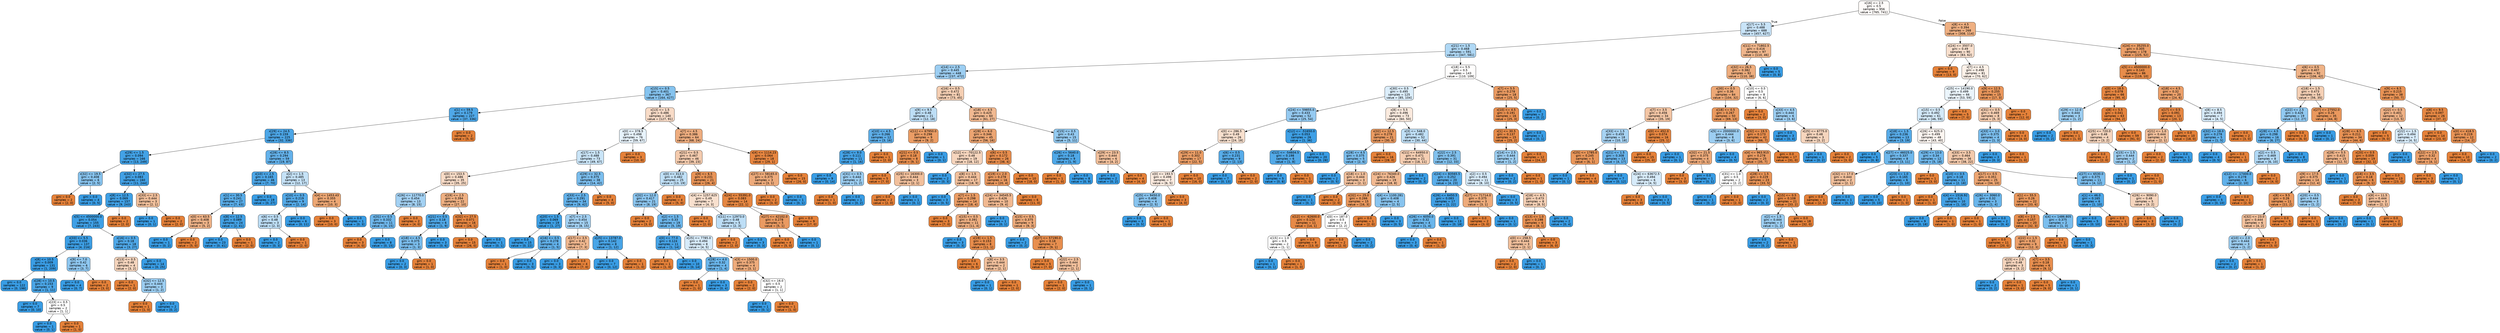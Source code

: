 digraph Tree {
node [shape=box, style="filled, rounded", color="black", fontname="helvetica"] ;
edge [fontname="helvetica"] ;
0 [label="x[16] <= 2.5\ngini = 0.5\nsamples = 956\nvalue = [765, 741]", fillcolor="#fefbf9"] ;
1 [label="x[17] <= 5.5\ngini = 0.488\nsamples = 688\nvalue = [457, 627]", fillcolor="#c9e4f8"] ;
0 -> 1 [labeldistance=2.5, labelangle=45, headlabel="True"] ;
2 [label="x[21] <= 1.5\ngini = 0.468\nsamples = 591\nvalue = [347, 581]", fillcolor="#afd8f5"] ;
1 -> 2 ;
3 [label="x[14] <= 2.5\ngini = 0.445\nsamples = 448\nvalue = [237, 472]", fillcolor="#9ccef2"] ;
2 -> 3 ;
4 [label="x[15] <= 0.5\ngini = 0.401\nsamples = 367\nvalue = [164, 427]", fillcolor="#85c3ef"] ;
3 -> 4 ;
5 [label="x[1] <= 59.5\ngini = 0.179\nsamples = 227\nvalue = [37, 336]", fillcolor="#4fa8e8"] ;
4 -> 5 ;
6 [label="x[29] <= 24.5\ngini = 0.159\nsamples = 225\nvalue = [32, 336]", fillcolor="#4ca6e7"] ;
5 -> 6 ;
7 [label="x[29] <= 1.5\ngini = 0.094\nsamples = 166\nvalue = [13, 249]", fillcolor="#43a2e6"] ;
6 -> 7 ;
8 [label="x[32] <= 19.5\ngini = 0.408\nsamples = 6\nvalue = [2, 5]", fillcolor="#88c4ef"] ;
7 -> 8 ;
9 [label="gini = 0.0\nsamples = 2\nvalue = [2, 0]", fillcolor="#e58139"] ;
8 -> 9 ;
10 [label="gini = 0.0\nsamples = 4\nvalue = [0, 5]", fillcolor="#399de5"] ;
8 -> 10 ;
11 [label="x[32] <= 27.5\ngini = 0.083\nsamples = 160\nvalue = [11, 244]", fillcolor="#42a1e6"] ;
7 -> 11 ;
12 [label="x[8] <= 12.5\ngini = 0.069\nsamples = 157\nvalue = [9, 243]", fillcolor="#40a1e6"] ;
11 -> 12 ;
13 [label="x[5] <= 4500000.0\ngini = 0.054\nsamples = 155\nvalue = [7, 243]", fillcolor="#3fa0e6"] ;
12 -> 13 ;
14 [label="x[33] <= 5.5\ngini = 0.036\nsamples = 137\nvalue = [4, 216]", fillcolor="#3d9fe5"] ;
13 -> 14 ;
15 [label="x[8] <= 10.5\ngini = 0.009\nsamples = 131\nvalue = [1, 209]", fillcolor="#3a9de5"] ;
14 -> 15 ;
16 [label="gini = 0.0\nsamples = 122\nvalue = [0, 198]", fillcolor="#399de5"] ;
15 -> 16 ;
17 [label="x[28] <= 10.5\ngini = 0.153\nsamples = 9\nvalue = [1, 11]", fillcolor="#4ba6e7"] ;
15 -> 17 ;
18 [label="gini = 0.0\nsamples = 7\nvalue = [0, 10]", fillcolor="#399de5"] ;
17 -> 18 ;
19 [label="x[23] <= 0.5\ngini = 0.5\nsamples = 2\nvalue = [1, 1]", fillcolor="#ffffff"] ;
17 -> 19 ;
20 [label="gini = 0.0\nsamples = 1\nvalue = [0, 1]", fillcolor="#399de5"] ;
19 -> 20 ;
21 [label="gini = 0.0\nsamples = 1\nvalue = [1, 0]", fillcolor="#e58139"] ;
19 -> 21 ;
22 [label="x[9] <= 7.0\ngini = 0.42\nsamples = 6\nvalue = [3, 7]", fillcolor="#8ec7f0"] ;
14 -> 22 ;
23 [label="gini = 0.0\nsamples = 4\nvalue = [0, 7]", fillcolor="#399de5"] ;
22 -> 23 ;
24 [label="gini = 0.0\nsamples = 2\nvalue = [3, 0]", fillcolor="#e58139"] ;
22 -> 24 ;
25 [label="x[16] <= 0.5\ngini = 0.18\nsamples = 18\nvalue = [3, 27]", fillcolor="#4fa8e8"] ;
13 -> 25 ;
26 [label="x[13] <= 0.5\ngini = 0.48\nsamples = 4\nvalue = [3, 2]", fillcolor="#f6d5bd"] ;
25 -> 26 ;
27 [label="gini = 0.0\nsamples = 1\nvalue = [2, 0]", fillcolor="#e58139"] ;
26 -> 27 ;
28 [label="x[32] <= 12.5\ngini = 0.444\nsamples = 3\nvalue = [1, 2]", fillcolor="#9ccef2"] ;
26 -> 28 ;
29 [label="gini = 0.0\nsamples = 1\nvalue = [1, 0]", fillcolor="#e58139"] ;
28 -> 29 ;
30 [label="gini = 0.0\nsamples = 2\nvalue = [0, 2]", fillcolor="#399de5"] ;
28 -> 30 ;
31 [label="gini = 0.0\nsamples = 14\nvalue = [0, 25]", fillcolor="#399de5"] ;
25 -> 31 ;
32 [label="gini = 0.0\nsamples = 2\nvalue = [2, 0]", fillcolor="#e58139"] ;
12 -> 32 ;
33 [label="x[33] <= 2.5\ngini = 0.444\nsamples = 3\nvalue = [2, 1]", fillcolor="#f2c09c"] ;
11 -> 33 ;
34 [label="gini = 0.0\nsamples = 1\nvalue = [0, 1]", fillcolor="#399de5"] ;
33 -> 34 ;
35 [label="gini = 0.0\nsamples = 2\nvalue = [2, 0]", fillcolor="#e58139"] ;
33 -> 35 ;
36 [label="x[28] <= 8.5\ngini = 0.294\nsamples = 59\nvalue = [19, 87]", fillcolor="#64b2eb"] ;
6 -> 36 ;
37 [label="x[10] <= 2.5\ngini = 0.165\nsamples = 46\nvalue = [7, 70]", fillcolor="#4da7e8"] ;
36 -> 37 ;
38 [label="x[1] <= 30.5\ngini = 0.241\nsamples = 27\nvalue = [7, 43]", fillcolor="#59ade9"] ;
37 -> 38 ;
39 [label="x[0] <= 63.5\ngini = 0.408\nsamples = 3\nvalue = [5, 2]", fillcolor="#efb388"] ;
38 -> 39 ;
40 [label="gini = 0.0\nsamples = 1\nvalue = [0, 2]", fillcolor="#399de5"] ;
39 -> 40 ;
41 [label="gini = 0.0\nsamples = 2\nvalue = [5, 0]", fillcolor="#e58139"] ;
39 -> 41 ;
42 [label="x[8] <= 12.5\ngini = 0.089\nsamples = 24\nvalue = [2, 41]", fillcolor="#43a2e6"] ;
38 -> 42 ;
43 [label="gini = 0.0\nsamples = 23\nvalue = [0, 41]", fillcolor="#399de5"] ;
42 -> 43 ;
44 [label="gini = 0.0\nsamples = 1\nvalue = [2, 0]", fillcolor="#e58139"] ;
42 -> 44 ;
45 [label="gini = 0.0\nsamples = 19\nvalue = [0, 27]", fillcolor="#399de5"] ;
37 -> 45 ;
46 [label="x[2] <= 1.5\ngini = 0.485\nsamples = 13\nvalue = [12, 17]", fillcolor="#c5e2f7"] ;
36 -> 46 ;
47 [label="x[10] <= 0.5\ngini = 0.219\nsamples = 9\nvalue = [2, 14]", fillcolor="#55abe9"] ;
46 -> 47 ;
48 [label="x[6] <= 0.5\ngini = 0.48\nsamples = 3\nvalue = [2, 3]", fillcolor="#bddef6"] ;
47 -> 48 ;
49 [label="gini = 0.0\nsamples = 2\nvalue = [0, 3]", fillcolor="#399de5"] ;
48 -> 49 ;
50 [label="gini = 0.0\nsamples = 1\nvalue = [2, 0]", fillcolor="#e58139"] ;
48 -> 50 ;
51 [label="gini = 0.0\nsamples = 6\nvalue = [0, 11]", fillcolor="#399de5"] ;
47 -> 51 ;
52 [label="x[4] <= 1453.43\ngini = 0.355\nsamples = 4\nvalue = [10, 3]", fillcolor="#eda774"] ;
46 -> 52 ;
53 [label="gini = 0.0\nsamples = 3\nvalue = [10, 0]", fillcolor="#e58139"] ;
52 -> 53 ;
54 [label="gini = 0.0\nsamples = 1\nvalue = [0, 3]", fillcolor="#399de5"] ;
52 -> 54 ;
55 [label="gini = 0.0\nsamples = 2\nvalue = [5, 0]", fillcolor="#e58139"] ;
5 -> 55 ;
56 [label="x[13] <= 1.5\ngini = 0.486\nsamples = 140\nvalue = [127, 91]", fillcolor="#f8dbc7"] ;
4 -> 56 ;
57 [label="x[0] <= 378.5\ngini = 0.498\nsamples = 76\nvalue = [59, 67]", fillcolor="#e7f3fc"] ;
56 -> 57 ;
58 [label="x[17] <= 1.5\ngini = 0.488\nsamples = 73\nvalue = [49, 67]", fillcolor="#cae5f8"] ;
57 -> 58 ;
59 [label="x[0] <= 153.5\ngini = 0.486\nsamples = 35\nvalue = [35, 25]", fillcolor="#f8dbc6"] ;
58 -> 59 ;
60 [label="x[26] <= 11770.0\ngini = 0.454\nsamples = 13\nvalue = [8, 15]", fillcolor="#a3d1f3"] ;
59 -> 60 ;
61 [label="x[31] <= 0.5\ngini = 0.332\nsamples = 11\nvalue = [4, 15]", fillcolor="#6eb7ec"] ;
60 -> 61 ;
62 [label="gini = 0.0\nsamples = 3\nvalue = [4, 0]", fillcolor="#e58139"] ;
61 -> 62 ;
63 [label="gini = 0.0\nsamples = 8\nvalue = [0, 15]", fillcolor="#399de5"] ;
61 -> 63 ;
64 [label="gini = 0.0\nsamples = 2\nvalue = [4, 0]", fillcolor="#e58139"] ;
60 -> 64 ;
65 [label="x[19] <= 2.5\ngini = 0.394\nsamples = 22\nvalue = [27, 10]", fillcolor="#efb082"] ;
59 -> 65 ;
66 [label="x[21] <= 0.5\ngini = 0.18\nsamples = 6\nvalue = [1, 9]", fillcolor="#4fa8e8"] ;
65 -> 66 ;
67 [label="x[18] <= 4.5\ngini = 0.375\nsamples = 3\nvalue = [1, 3]", fillcolor="#7bbeee"] ;
66 -> 67 ;
68 [label="gini = 0.0\nsamples = 2\nvalue = [0, 3]", fillcolor="#399de5"] ;
67 -> 68 ;
69 [label="gini = 0.0\nsamples = 1\nvalue = [1, 0]", fillcolor="#e58139"] ;
67 -> 69 ;
70 [label="gini = 0.0\nsamples = 3\nvalue = [0, 6]", fillcolor="#399de5"] ;
66 -> 70 ;
71 [label="x[32] <= 27.5\ngini = 0.071\nsamples = 16\nvalue = [26, 1]", fillcolor="#e68641"] ;
65 -> 71 ;
72 [label="gini = 0.0\nsamples = 15\nvalue = [26, 0]", fillcolor="#e58139"] ;
71 -> 72 ;
73 [label="gini = 0.0\nsamples = 1\nvalue = [0, 1]", fillcolor="#399de5"] ;
71 -> 73 ;
74 [label="x[29] <= 32.5\ngini = 0.375\nsamples = 38\nvalue = [14, 42]", fillcolor="#7bbeee"] ;
58 -> 74 ;
75 [label="x[33] <= 2.5\ngini = 0.291\nsamples = 34\nvalue = [9, 42]", fillcolor="#63b2eb"] ;
74 -> 75 ;
76 [label="x[20] <= 1.5\ngini = 0.069\nsamples = 19\nvalue = [1, 27]", fillcolor="#40a1e6"] ;
75 -> 76 ;
77 [label="gini = 0.0\nsamples = 15\nvalue = [0, 22]", fillcolor="#399de5"] ;
76 -> 77 ;
78 [label="x[16] <= 0.5\ngini = 0.278\nsamples = 4\nvalue = [1, 5]", fillcolor="#61b1ea"] ;
76 -> 78 ;
79 [label="gini = 0.0\nsamples = 1\nvalue = [1, 0]", fillcolor="#e58139"] ;
78 -> 79 ;
80 [label="gini = 0.0\nsamples = 3\nvalue = [0, 5]", fillcolor="#399de5"] ;
78 -> 80 ;
81 [label="x[7] <= 2.5\ngini = 0.454\nsamples = 15\nvalue = [8, 15]", fillcolor="#a3d1f3"] ;
75 -> 81 ;
82 [label="x[17] <= 3.5\ngini = 0.42\nsamples = 7\nvalue = [7, 3]", fillcolor="#f0b78e"] ;
81 -> 82 ;
83 [label="gini = 0.0\nsamples = 3\nvalue = [0, 3]", fillcolor="#399de5"] ;
82 -> 83 ;
84 [label="gini = 0.0\nsamples = 4\nvalue = [7, 0]", fillcolor="#e58139"] ;
82 -> 84 ;
85 [label="x[25] <= 13787.0\ngini = 0.142\nsamples = 8\nvalue = [1, 12]", fillcolor="#49a5e7"] ;
81 -> 85 ;
86 [label="gini = 0.0\nsamples = 7\nvalue = [0, 12]", fillcolor="#399de5"] ;
85 -> 86 ;
87 [label="gini = 0.0\nsamples = 1\nvalue = [1, 0]", fillcolor="#e58139"] ;
85 -> 87 ;
88 [label="gini = 0.0\nsamples = 4\nvalue = [5, 0]", fillcolor="#e58139"] ;
74 -> 88 ;
89 [label="gini = 0.0\nsamples = 3\nvalue = [10, 0]", fillcolor="#e58139"] ;
57 -> 89 ;
90 [label="x[7] <= 4.5\ngini = 0.386\nsamples = 64\nvalue = [68, 24]", fillcolor="#eead7f"] ;
56 -> 90 ;
91 [label="x[21] <= 0.5\ngini = 0.467\nsamples = 46\nvalue = [39, 23]", fillcolor="#f4cbae"] ;
90 -> 91 ;
92 [label="x[0] <= 313.0\ngini = 0.482\nsamples = 25\nvalue = [13, 19]", fillcolor="#c0e0f7"] ;
91 -> 92 ;
93 [label="x[32] <= 12.0\ngini = 0.417\nsamples = 21\nvalue = [8, 19]", fillcolor="#8cc6f0"] ;
92 -> 93 ;
94 [label="gini = 0.0\nsamples = 2\nvalue = [3, 0]", fillcolor="#e58139"] ;
93 -> 94 ;
95 [label="x[2] <= 1.5\ngini = 0.33\nsamples = 19\nvalue = [5, 19]", fillcolor="#6db7ec"] ;
93 -> 95 ;
96 [label="x[0] <= 77.0\ngini = 0.124\nsamples = 11\nvalue = [1, 14]", fillcolor="#47a4e7"] ;
95 -> 96 ;
97 [label="gini = 0.0\nsamples = 1\nvalue = [1, 0]", fillcolor="#e58139"] ;
96 -> 97 ;
98 [label="gini = 0.0\nsamples = 10\nvalue = [0, 14]", fillcolor="#399de5"] ;
96 -> 98 ;
99 [label="x[25] <= 7785.0\ngini = 0.494\nsamples = 8\nvalue = [4, 5]", fillcolor="#d7ebfa"] ;
95 -> 99 ;
100 [label="x[28] <= 4.0\ngini = 0.32\nsamples = 4\nvalue = [1, 4]", fillcolor="#6ab6ec"] ;
99 -> 100 ;
101 [label="gini = 0.0\nsamples = 1\nvalue = [1, 0]", fillcolor="#e58139"] ;
100 -> 101 ;
102 [label="gini = 0.0\nsamples = 3\nvalue = [0, 4]", fillcolor="#399de5"] ;
100 -> 102 ;
103 [label="x[3] <= 1500.0\ngini = 0.375\nsamples = 4\nvalue = [3, 1]", fillcolor="#eeab7b"] ;
99 -> 103 ;
104 [label="gini = 0.0\nsamples = 2\nvalue = [2, 0]", fillcolor="#e58139"] ;
103 -> 104 ;
105 [label="x[32] <= 16.0\ngini = 0.5\nsamples = 2\nvalue = [1, 1]", fillcolor="#ffffff"] ;
103 -> 105 ;
106 [label="gini = 0.0\nsamples = 1\nvalue = [0, 1]", fillcolor="#399de5"] ;
105 -> 106 ;
107 [label="gini = 0.0\nsamples = 1\nvalue = [1, 0]", fillcolor="#e58139"] ;
105 -> 107 ;
108 [label="gini = 0.0\nsamples = 4\nvalue = [5, 0]", fillcolor="#e58139"] ;
92 -> 108 ;
109 [label="x[9] <= 6.5\ngini = 0.231\nsamples = 21\nvalue = [26, 4]", fillcolor="#e99457"] ;
91 -> 109 ;
110 [label="x[4] <= 1257.625\ngini = 0.49\nsamples = 7\nvalue = [4, 3]", fillcolor="#f8e0ce"] ;
109 -> 110 ;
111 [label="gini = 0.0\nsamples = 2\nvalue = [2, 0]", fillcolor="#e58139"] ;
110 -> 111 ;
112 [label="x[11] <= 12973.0\ngini = 0.48\nsamples = 5\nvalue = [2, 3]", fillcolor="#bddef6"] ;
110 -> 112 ;
113 [label="gini = 0.0\nsamples = 2\nvalue = [2, 0]", fillcolor="#e58139"] ;
112 -> 113 ;
114 [label="gini = 0.0\nsamples = 3\nvalue = [0, 3]", fillcolor="#399de5"] ;
112 -> 114 ;
115 [label="x[24] <= 55391.0\ngini = 0.083\nsamples = 14\nvalue = [22, 1]", fillcolor="#e68742"] ;
109 -> 115 ;
116 [label="x[27] <= 42102.0\ngini = 0.278\nsamples = 5\nvalue = [5, 1]", fillcolor="#ea9a61"] ;
115 -> 116 ;
117 [label="gini = 0.0\nsamples = 4\nvalue = [5, 0]", fillcolor="#e58139"] ;
116 -> 117 ;
118 [label="gini = 0.0\nsamples = 1\nvalue = [0, 1]", fillcolor="#399de5"] ;
116 -> 118 ;
119 [label="gini = 0.0\nsamples = 9\nvalue = [17, 0]", fillcolor="#e58139"] ;
115 -> 119 ;
120 [label="x[4] <= 1114.23\ngini = 0.064\nsamples = 18\nvalue = [29, 1]", fillcolor="#e68540"] ;
90 -> 120 ;
121 [label="x[27] <= 58165.0\ngini = 0.375\nsamples = 3\nvalue = [3, 1]", fillcolor="#eeab7b"] ;
120 -> 121 ;
122 [label="gini = 0.0\nsamples = 2\nvalue = [3, 0]", fillcolor="#e58139"] ;
121 -> 122 ;
123 [label="gini = 0.0\nsamples = 1\nvalue = [0, 1]", fillcolor="#399de5"] ;
121 -> 123 ;
124 [label="gini = 0.0\nsamples = 15\nvalue = [26, 0]", fillcolor="#e58139"] ;
120 -> 124 ;
125 [label="x[16] <= 0.5\ngini = 0.472\nsamples = 81\nvalue = [73, 45]", fillcolor="#f5cfb3"] ;
3 -> 125 ;
126 [label="x[9] <= 9.5\ngini = 0.48\nsamples = 21\nvalue = [12, 18]", fillcolor="#bddef6"] ;
125 -> 126 ;
127 [label="x[10] <= 4.5\ngini = 0.266\nsamples = 12\nvalue = [3, 16]", fillcolor="#5eafea"] ;
126 -> 127 ;
128 [label="x[28] <= 9.0\ngini = 0.111\nsamples = 11\nvalue = [1, 16]", fillcolor="#45a3e7"] ;
127 -> 128 ;
129 [label="gini = 0.0\nsamples = 9\nvalue = [0, 14]", fillcolor="#399de5"] ;
128 -> 129 ;
130 [label="x[31] <= 0.5\ngini = 0.444\nsamples = 2\nvalue = [1, 2]", fillcolor="#9ccef2"] ;
128 -> 130 ;
131 [label="gini = 0.0\nsamples = 1\nvalue = [1, 0]", fillcolor="#e58139"] ;
130 -> 131 ;
132 [label="gini = 0.0\nsamples = 1\nvalue = [0, 2]", fillcolor="#399de5"] ;
130 -> 132 ;
133 [label="gini = 0.0\nsamples = 1\nvalue = [2, 0]", fillcolor="#e58139"] ;
127 -> 133 ;
134 [label="x[11] <= 67950.0\ngini = 0.298\nsamples = 9\nvalue = [9, 2]", fillcolor="#eb9d65"] ;
126 -> 134 ;
135 [label="x[21] <= 0.5\ngini = 0.18\nsamples = 8\nvalue = [9, 1]", fillcolor="#e88f4f"] ;
134 -> 135 ;
136 [label="gini = 0.0\nsamples = 5\nvalue = [7, 0]", fillcolor="#e58139"] ;
135 -> 136 ;
137 [label="x[25] <= 16300.0\ngini = 0.444\nsamples = 3\nvalue = [2, 1]", fillcolor="#f2c09c"] ;
135 -> 137 ;
138 [label="gini = 0.0\nsamples = 2\nvalue = [2, 0]", fillcolor="#e58139"] ;
137 -> 138 ;
139 [label="gini = 0.0\nsamples = 1\nvalue = [0, 1]", fillcolor="#399de5"] ;
137 -> 139 ;
140 [label="gini = 0.0\nsamples = 1\nvalue = [0, 1]", fillcolor="#399de5"] ;
134 -> 140 ;
141 [label="x[18] <= 4.5\ngini = 0.425\nsamples = 60\nvalue = [61, 27]", fillcolor="#f1b991"] ;
125 -> 141 ;
142 [label="x[28] <= 6.0\ngini = 0.346\nsamples = 45\nvalue = [56, 16]", fillcolor="#eca572"] ;
141 -> 142 ;
143 [label="x[12] <= -70122.5\ngini = 0.48\nsamples = 19\nvalue = [18, 12]", fillcolor="#f6d5bd"] ;
142 -> 143 ;
144 [label="gini = 0.0\nsamples = 2\nvalue = [0, 3]", fillcolor="#399de5"] ;
143 -> 144 ;
145 [label="x[8] <= 1.5\ngini = 0.444\nsamples = 17\nvalue = [18, 9]", fillcolor="#f2c09c"] ;
143 -> 145 ;
146 [label="gini = 0.0\nsamples = 3\nvalue = [0, 5]", fillcolor="#399de5"] ;
145 -> 146 ;
147 [label="x[7] <= 1.5\ngini = 0.298\nsamples = 14\nvalue = [18, 4]", fillcolor="#eb9d65"] ;
145 -> 147 ;
148 [label="gini = 0.0\nsamples = 3\nvalue = [7, 0]", fillcolor="#e58139"] ;
147 -> 148 ;
149 [label="x[15] <= 0.5\ngini = 0.391\nsamples = 11\nvalue = [11, 4]", fillcolor="#eeaf81"] ;
147 -> 149 ;
150 [label="gini = 0.0\nsamples = 3\nvalue = [0, 3]", fillcolor="#399de5"] ;
149 -> 150 ;
151 [label="x[19] <= 1.5\ngini = 0.153\nsamples = 8\nvalue = [11, 1]", fillcolor="#e78c4b"] ;
149 -> 151 ;
152 [label="gini = 0.0\nsamples = 6\nvalue = [9, 0]", fillcolor="#e58139"] ;
151 -> 152 ;
153 [label="x[8] <= 3.5\ngini = 0.444\nsamples = 2\nvalue = [2, 1]", fillcolor="#f2c09c"] ;
151 -> 153 ;
154 [label="gini = 0.0\nsamples = 1\nvalue = [0, 1]", fillcolor="#399de5"] ;
153 -> 154 ;
155 [label="gini = 0.0\nsamples = 1\nvalue = [2, 0]", fillcolor="#e58139"] ;
153 -> 155 ;
156 [label="x[6] <= 0.5\ngini = 0.172\nsamples = 26\nvalue = [38, 4]", fillcolor="#e88e4e"] ;
142 -> 156 ;
157 [label="x[19] <= 2.0\ngini = 0.278\nsamples = 16\nvalue = [20, 4]", fillcolor="#ea9a61"] ;
156 -> 157 ;
158 [label="x[24] <= 34545.5\ngini = 0.426\nsamples = 10\nvalue = [9, 4]", fillcolor="#f1b991"] ;
157 -> 158 ;
159 [label="gini = 0.0\nsamples = 1\nvalue = [0, 1]", fillcolor="#399de5"] ;
158 -> 159 ;
160 [label="x[15] <= 0.5\ngini = 0.375\nsamples = 9\nvalue = [9, 3]", fillcolor="#eeab7b"] ;
158 -> 160 ;
161 [label="gini = 0.0\nsamples = 2\nvalue = [0, 2]", fillcolor="#399de5"] ;
160 -> 161 ;
162 [label="x[27] <= 57190.0\ngini = 0.18\nsamples = 7\nvalue = [9, 1]", fillcolor="#e88f4f"] ;
160 -> 162 ;
163 [label="gini = 0.0\nsamples = 5\nvalue = [7, 0]", fillcolor="#e58139"] ;
162 -> 163 ;
164 [label="x[22] <= 2.5\ngini = 0.444\nsamples = 2\nvalue = [2, 1]", fillcolor="#f2c09c"] ;
162 -> 164 ;
165 [label="gini = 0.0\nsamples = 1\nvalue = [2, 0]", fillcolor="#e58139"] ;
164 -> 165 ;
166 [label="gini = 0.0\nsamples = 1\nvalue = [0, 1]", fillcolor="#399de5"] ;
164 -> 166 ;
167 [label="gini = 0.0\nsamples = 6\nvalue = [11, 0]", fillcolor="#e58139"] ;
157 -> 167 ;
168 [label="gini = 0.0\nsamples = 10\nvalue = [18, 0]", fillcolor="#e58139"] ;
156 -> 168 ;
169 [label="x[15] <= 0.5\ngini = 0.43\nsamples = 15\nvalue = [5, 11]", fillcolor="#93caf1"] ;
141 -> 169 ;
170 [label="x[26] <= 5640.0\ngini = 0.18\nsamples = 9\nvalue = [1, 9]", fillcolor="#4fa8e8"] ;
169 -> 170 ;
171 [label="gini = 0.0\nsamples = 1\nvalue = [1, 0]", fillcolor="#e58139"] ;
170 -> 171 ;
172 [label="gini = 0.0\nsamples = 8\nvalue = [0, 9]", fillcolor="#399de5"] ;
170 -> 172 ;
173 [label="x[29] <= 23.5\ngini = 0.444\nsamples = 6\nvalue = [4, 2]", fillcolor="#f2c09c"] ;
169 -> 173 ;
174 [label="gini = 0.0\nsamples = 2\nvalue = [0, 2]", fillcolor="#399de5"] ;
173 -> 174 ;
175 [label="gini = 0.0\nsamples = 4\nvalue = [4, 0]", fillcolor="#e58139"] ;
173 -> 175 ;
176 [label="x[18] <= 5.5\ngini = 0.5\nsamples = 143\nvalue = [110, 109]", fillcolor="#fffefd"] ;
2 -> 176 ;
177 [label="x[30] <= 0.5\ngini = 0.495\nsamples = 125\nvalue = [85, 104]", fillcolor="#dbedfa"] ;
176 -> 177 ;
178 [label="x[24] <= 59855.0\ngini = 0.433\nsamples = 52\nvalue = [25, 54]", fillcolor="#95caf1"] ;
177 -> 178 ;
179 [label="x[0] <= 286.5\ngini = 0.49\nsamples = 26\nvalue = [24, 18]", fillcolor="#f8e0ce"] ;
178 -> 179 ;
180 [label="x[29] <= 11.0\ngini = 0.302\nsamples = 17\nvalue = [22, 5]", fillcolor="#eb9e66"] ;
179 -> 180 ;
181 [label="x[0] <= 193.5\ngini = 0.496\nsamples = 7\nvalue = [6, 5]", fillcolor="#fbeade"] ;
180 -> 181 ;
182 [label="x[25] <= 9450.0\ngini = 0.408\nsamples = 4\nvalue = [2, 5]", fillcolor="#88c4ef"] ;
181 -> 182 ;
183 [label="gini = 0.0\nsamples = 3\nvalue = [0, 5]", fillcolor="#399de5"] ;
182 -> 183 ;
184 [label="gini = 0.0\nsamples = 1\nvalue = [2, 0]", fillcolor="#e58139"] ;
182 -> 184 ;
185 [label="gini = 0.0\nsamples = 3\nvalue = [4, 0]", fillcolor="#e58139"] ;
181 -> 185 ;
186 [label="gini = 0.0\nsamples = 10\nvalue = [16, 0]", fillcolor="#e58139"] ;
180 -> 186 ;
187 [label="x[6] <= 0.5\ngini = 0.231\nsamples = 9\nvalue = [2, 13]", fillcolor="#57ace9"] ;
179 -> 187 ;
188 [label="gini = 0.0\nsamples = 7\nvalue = [0, 13]", fillcolor="#399de5"] ;
187 -> 188 ;
189 [label="gini = 0.0\nsamples = 2\nvalue = [2, 0]", fillcolor="#e58139"] ;
187 -> 189 ;
190 [label="x[12] <= -51650.0\ngini = 0.053\nsamples = 26\nvalue = [1, 36]", fillcolor="#3ea0e6"] ;
178 -> 190 ;
191 [label="x[12] <= -54604.5\ngini = 0.198\nsamples = 6\nvalue = [1, 8]", fillcolor="#52a9e8"] ;
190 -> 191 ;
192 [label="gini = 0.0\nsamples = 5\nvalue = [0, 8]", fillcolor="#399de5"] ;
191 -> 192 ;
193 [label="gini = 0.0\nsamples = 1\nvalue = [1, 0]", fillcolor="#e58139"] ;
191 -> 193 ;
194 [label="gini = 0.0\nsamples = 20\nvalue = [0, 28]", fillcolor="#399de5"] ;
190 -> 194 ;
195 [label="x[8] <= 5.5\ngini = 0.496\nsamples = 73\nvalue = [60, 50]", fillcolor="#fbeade"] ;
177 -> 195 ;
196 [label="x[32] <= 12.5\ngini = 0.278\nsamples = 21\nvalue = [30, 6]", fillcolor="#ea9a61"] ;
195 -> 196 ;
197 [label="x[28] <= 4.5\ngini = 0.375\nsamples = 5\nvalue = [2, 6]", fillcolor="#7bbeee"] ;
196 -> 197 ;
198 [label="gini = 0.0\nsamples = 2\nvalue = [0, 5]", fillcolor="#399de5"] ;
197 -> 198 ;
199 [label="x[18] <= 1.0\ngini = 0.444\nsamples = 3\nvalue = [2, 1]", fillcolor="#f2c09c"] ;
197 -> 199 ;
200 [label="gini = 0.0\nsamples = 1\nvalue = [0, 1]", fillcolor="#399de5"] ;
199 -> 200 ;
201 [label="gini = 0.0\nsamples = 2\nvalue = [2, 0]", fillcolor="#e58139"] ;
199 -> 201 ;
202 [label="gini = 0.0\nsamples = 16\nvalue = [28, 0]", fillcolor="#e58139"] ;
196 -> 202 ;
203 [label="x[3] <= 548.0\ngini = 0.482\nsamples = 52\nvalue = [30, 44]", fillcolor="#c0e0f7"] ;
195 -> 203 ;
204 [label="x[11] <= 64950.0\ngini = 0.471\nsamples = 21\nvalue = [18, 11]", fillcolor="#f5ceb2"] ;
203 -> 204 ;
205 [label="x[24] <= 76340.0\ngini = 0.426\nsamples = 19\nvalue = [18, 8]", fillcolor="#f1b991"] ;
204 -> 205 ;
206 [label="x[32] <= 25.0\ngini = 0.266\nsamples = 15\nvalue = [16, 3]", fillcolor="#ea995e"] ;
205 -> 206 ;
207 [label="x[12] <= -62600.0\ngini = 0.124\nsamples = 11\nvalue = [14, 1]", fillcolor="#e78a47"] ;
206 -> 207 ;
208 [label="x[15] <= 1.0\ngini = 0.5\nsamples = 2\nvalue = [1, 1]", fillcolor="#ffffff"] ;
207 -> 208 ;
209 [label="gini = 0.0\nsamples = 1\nvalue = [0, 1]", fillcolor="#399de5"] ;
208 -> 209 ;
210 [label="gini = 0.0\nsamples = 1\nvalue = [1, 0]", fillcolor="#e58139"] ;
208 -> 210 ;
211 [label="gini = 0.0\nsamples = 9\nvalue = [13, 0]", fillcolor="#e58139"] ;
207 -> 211 ;
212 [label="x[0] <= 187.0\ngini = 0.5\nsamples = 4\nvalue = [2, 2]", fillcolor="#ffffff"] ;
206 -> 212 ;
213 [label="gini = 0.0\nsamples = 2\nvalue = [2, 0]", fillcolor="#e58139"] ;
212 -> 213 ;
214 [label="gini = 0.0\nsamples = 2\nvalue = [0, 2]", fillcolor="#399de5"] ;
212 -> 214 ;
215 [label="x[4] <= 1100.281\ngini = 0.408\nsamples = 4\nvalue = [2, 5]", fillcolor="#88c4ef"] ;
205 -> 215 ;
216 [label="gini = 0.0\nsamples = 1\nvalue = [2, 0]", fillcolor="#e58139"] ;
215 -> 216 ;
217 [label="gini = 0.0\nsamples = 3\nvalue = [0, 5]", fillcolor="#399de5"] ;
215 -> 217 ;
218 [label="gini = 0.0\nsamples = 2\nvalue = [0, 3]", fillcolor="#399de5"] ;
204 -> 218 ;
219 [label="x[22] <= 2.5\ngini = 0.391\nsamples = 31\nvalue = [12, 33]", fillcolor="#81c1ee"] ;
203 -> 219 ;
220 [label="x[24] <= 83565.5\ngini = 0.252\nsamples = 20\nvalue = [4, 23]", fillcolor="#5baeea"] ;
219 -> 220 ;
221 [label="x[26] <= 6450.5\ngini = 0.083\nsamples = 17\nvalue = [1, 22]", fillcolor="#42a1e6"] ;
220 -> 221 ;
222 [label="x[26] <= 6050.0\ngini = 0.32\nsamples = 4\nvalue = [1, 4]", fillcolor="#6ab6ec"] ;
221 -> 222 ;
223 [label="gini = 0.0\nsamples = 3\nvalue = [0, 4]", fillcolor="#399de5"] ;
222 -> 223 ;
224 [label="gini = 0.0\nsamples = 1\nvalue = [1, 0]", fillcolor="#e58139"] ;
222 -> 224 ;
225 [label="gini = 0.0\nsamples = 13\nvalue = [0, 18]", fillcolor="#399de5"] ;
221 -> 225 ;
226 [label="x[27] <= 71714.0\ngini = 0.375\nsamples = 3\nvalue = [3, 1]", fillcolor="#eeab7b"] ;
220 -> 226 ;
227 [label="gini = 0.0\nsamples = 2\nvalue = [3, 0]", fillcolor="#e58139"] ;
226 -> 227 ;
228 [label="gini = 0.0\nsamples = 1\nvalue = [0, 1]", fillcolor="#399de5"] ;
226 -> 228 ;
229 [label="x[2] <= 0.5\ngini = 0.494\nsamples = 11\nvalue = [8, 10]", fillcolor="#d7ebfa"] ;
219 -> 229 ;
230 [label="gini = 0.0\nsamples = 3\nvalue = [0, 5]", fillcolor="#399de5"] ;
229 -> 230 ;
231 [label="x[18] <= 4.5\ngini = 0.473\nsamples = 8\nvalue = [8, 5]", fillcolor="#f5d0b5"] ;
229 -> 231 ;
232 [label="x[13] <= 1.0\ngini = 0.198\nsamples = 6\nvalue = [8, 1]", fillcolor="#e89152"] ;
231 -> 232 ;
233 [label="x[0] <= 258.5\ngini = 0.444\nsamples = 3\nvalue = [2, 1]", fillcolor="#f2c09c"] ;
232 -> 233 ;
234 [label="gini = 0.0\nsamples = 2\nvalue = [2, 0]", fillcolor="#e58139"] ;
233 -> 234 ;
235 [label="gini = 0.0\nsamples = 1\nvalue = [0, 1]", fillcolor="#399de5"] ;
233 -> 235 ;
236 [label="gini = 0.0\nsamples = 3\nvalue = [6, 0]", fillcolor="#e58139"] ;
232 -> 236 ;
237 [label="gini = 0.0\nsamples = 2\nvalue = [0, 4]", fillcolor="#399de5"] ;
231 -> 237 ;
238 [label="x[7] <= 5.5\ngini = 0.278\nsamples = 18\nvalue = [25, 5]", fillcolor="#ea9a61"] ;
176 -> 238 ;
239 [label="x[10] <= 4.5\ngini = 0.191\nsamples = 16\nvalue = [25, 3]", fillcolor="#e89051"] ;
238 -> 239 ;
240 [label="x[1] <= 30.5\ngini = 0.137\nsamples = 15\nvalue = [25, 2]", fillcolor="#e78b49"] ;
239 -> 240 ;
241 [label="x[14] <= 2.5\ngini = 0.444\nsamples = 3\nvalue = [1, 2]", fillcolor="#9ccef2"] ;
240 -> 241 ;
242 [label="gini = 0.0\nsamples = 2\nvalue = [0, 2]", fillcolor="#399de5"] ;
241 -> 242 ;
243 [label="gini = 0.0\nsamples = 1\nvalue = [1, 0]", fillcolor="#e58139"] ;
241 -> 243 ;
244 [label="gini = 0.0\nsamples = 12\nvalue = [24, 0]", fillcolor="#e58139"] ;
240 -> 244 ;
245 [label="gini = 0.0\nsamples = 1\nvalue = [0, 1]", fillcolor="#399de5"] ;
239 -> 245 ;
246 [label="gini = 0.0\nsamples = 2\nvalue = [0, 2]", fillcolor="#399de5"] ;
238 -> 246 ;
247 [label="x[11] <= 71802.5\ngini = 0.416\nsamples = 97\nvalue = [110, 46]", fillcolor="#f0b68c"] ;
1 -> 247 ;
248 [label="x[32] <= 26.5\ngini = 0.382\nsamples = 92\nvalue = [110, 38]", fillcolor="#eead7d"] ;
247 -> 248 ;
249 [label="x[30] <= 0.5\ngini = 0.36\nsamples = 84\nvalue = [104, 32]", fillcolor="#eda876"] ;
248 -> 249 ;
250 [label="x[7] <= 3.5\ngini = 0.456\nsamples = 34\nvalue = [35, 19]", fillcolor="#f3c5a4"] ;
249 -> 250 ;
251 [label="x[33] <= 1.5\ngini = 0.459\nsamples = 18\nvalue = [10, 18]", fillcolor="#a7d3f3"] ;
250 -> 251 ;
252 [label="x[25] <= 1785.0\ngini = 0.245\nsamples = 5\nvalue = [6, 1]", fillcolor="#e9965a"] ;
251 -> 252 ;
253 [label="gini = 0.0\nsamples = 1\nvalue = [0, 1]", fillcolor="#399de5"] ;
252 -> 253 ;
254 [label="gini = 0.0\nsamples = 4\nvalue = [6, 0]", fillcolor="#e58139"] ;
252 -> 254 ;
255 [label="x[21] <= 1.5\ngini = 0.308\nsamples = 13\nvalue = [4, 17]", fillcolor="#68b4eb"] ;
251 -> 255 ;
256 [label="gini = 0.0\nsamples = 7\nvalue = [0, 12]", fillcolor="#399de5"] ;
255 -> 256 ;
257 [label="x[24] <= 63672.5\ngini = 0.494\nsamples = 6\nvalue = [4, 5]", fillcolor="#d7ebfa"] ;
255 -> 257 ;
258 [label="gini = 0.0\nsamples = 3\nvalue = [4, 0]", fillcolor="#e58139"] ;
257 -> 258 ;
259 [label="gini = 0.0\nsamples = 3\nvalue = [0, 5]", fillcolor="#399de5"] ;
257 -> 259 ;
260 [label="x[0] <= 452.0\ngini = 0.074\nsamples = 16\nvalue = [25, 1]", fillcolor="#e68641"] ;
250 -> 260 ;
261 [label="gini = 0.0\nsamples = 15\nvalue = [25, 0]", fillcolor="#e58139"] ;
260 -> 261 ;
262 [label="gini = 0.0\nsamples = 1\nvalue = [0, 1]", fillcolor="#399de5"] ;
260 -> 262 ;
263 [label="x[18] <= 0.5\ngini = 0.267\nsamples = 50\nvalue = [69, 13]", fillcolor="#ea995e"] ;
249 -> 263 ;
264 [label="x[5] <= 2000000.0\ngini = 0.444\nsamples = 8\nvalue = [3, 6]", fillcolor="#9ccef2"] ;
263 -> 264 ;
265 [label="x[32] <= 21.5\ngini = 0.375\nsamples = 4\nvalue = [3, 1]", fillcolor="#eeab7b"] ;
264 -> 265 ;
266 [label="gini = 0.0\nsamples = 3\nvalue = [3, 0]", fillcolor="#e58139"] ;
265 -> 266 ;
267 [label="gini = 0.0\nsamples = 1\nvalue = [0, 1]", fillcolor="#399de5"] ;
265 -> 267 ;
268 [label="gini = 0.0\nsamples = 4\nvalue = [0, 5]", fillcolor="#399de5"] ;
264 -> 268 ;
269 [label="x[32] <= 19.5\ngini = 0.173\nsamples = 42\nvalue = [66, 7]", fillcolor="#e88e4e"] ;
263 -> 269 ;
270 [label="x[4] <= 963.915\ngini = 0.278\nsamples = 25\nvalue = [35, 7]", fillcolor="#ea9a61"] ;
269 -> 270 ;
271 [label="x[31] <= 1.0\ngini = 0.5\nsamples = 2\nvalue = [2, 2]", fillcolor="#ffffff"] ;
270 -> 271 ;
272 [label="gini = 0.0\nsamples = 1\nvalue = [0, 2]", fillcolor="#399de5"] ;
271 -> 272 ;
273 [label="gini = 0.0\nsamples = 1\nvalue = [2, 0]", fillcolor="#e58139"] ;
271 -> 273 ;
274 [label="x[28] <= 1.5\ngini = 0.229\nsamples = 23\nvalue = [33, 5]", fillcolor="#e99457"] ;
270 -> 274 ;
275 [label="gini = 0.0\nsamples = 2\nvalue = [0, 3]", fillcolor="#399de5"] ;
274 -> 275 ;
276 [label="x[15] <= 0.5\ngini = 0.108\nsamples = 21\nvalue = [33, 2]", fillcolor="#e78945"] ;
274 -> 276 ;
277 [label="x[2] <= 1.5\ngini = 0.444\nsamples = 3\nvalue = [1, 2]", fillcolor="#9ccef2"] ;
276 -> 277 ;
278 [label="gini = 0.0\nsamples = 2\nvalue = [0, 2]", fillcolor="#399de5"] ;
277 -> 278 ;
279 [label="gini = 0.0\nsamples = 1\nvalue = [1, 0]", fillcolor="#e58139"] ;
277 -> 279 ;
280 [label="gini = 0.0\nsamples = 18\nvalue = [32, 0]", fillcolor="#e58139"] ;
276 -> 280 ;
281 [label="gini = 0.0\nsamples = 17\nvalue = [31, 0]", fillcolor="#e58139"] ;
269 -> 281 ;
282 [label="x[10] <= 0.5\ngini = 0.5\nsamples = 8\nvalue = [6, 6]", fillcolor="#ffffff"] ;
248 -> 282 ;
283 [label="gini = 0.0\nsamples = 2\nvalue = [3, 0]", fillcolor="#e58139"] ;
282 -> 283 ;
284 [label="x[33] <= 4.5\ngini = 0.444\nsamples = 6\nvalue = [3, 6]", fillcolor="#9ccef2"] ;
282 -> 284 ;
285 [label="gini = 0.0\nsamples = 3\nvalue = [0, 4]", fillcolor="#399de5"] ;
284 -> 285 ;
286 [label="x[25] <= 6775.0\ngini = 0.48\nsamples = 3\nvalue = [3, 2]", fillcolor="#f6d5bd"] ;
284 -> 286 ;
287 [label="gini = 0.0\nsamples = 1\nvalue = [0, 2]", fillcolor="#399de5"] ;
286 -> 287 ;
288 [label="gini = 0.0\nsamples = 2\nvalue = [3, 0]", fillcolor="#e58139"] ;
286 -> 288 ;
289 [label="gini = 0.0\nsamples = 5\nvalue = [0, 8]", fillcolor="#399de5"] ;
247 -> 289 ;
290 [label="x[8] <= 4.5\ngini = 0.394\nsamples = 268\nvalue = [308, 114]", fillcolor="#efb082"] ;
0 -> 290 [labeldistance=2.5, labelangle=-45, headlabel="False"] ;
291 [label="x[24] <= 3507.0\ngini = 0.49\nsamples = 90\nvalue = [83, 62]", fillcolor="#f8dfcd"] ;
290 -> 291 ;
292 [label="gini = 0.0\nsamples = 9\nvalue = [13, 0]", fillcolor="#e58139"] ;
291 -> 292 ;
293 [label="x[7] <= 4.5\ngini = 0.498\nsamples = 81\nvalue = [70, 62]", fillcolor="#fcf1e8"] ;
291 -> 293 ;
294 [label="x[25] <= 14190.0\ngini = 0.499\nsamples = 66\nvalue = [53, 59]", fillcolor="#ebf5fc"] ;
293 -> 294 ;
295 [label="x[15] <= 0.5\ngini = 0.492\nsamples = 61\nvalue = [46, 59]", fillcolor="#d3e9f9"] ;
294 -> 295 ;
296 [label="x[18] <= 1.5\ngini = 0.236\nsamples = 13\nvalue = [3, 19]", fillcolor="#58ace9"] ;
295 -> 296 ;
297 [label="gini = 0.0\nsamples = 5\nvalue = [0, 8]", fillcolor="#399de5"] ;
296 -> 297 ;
298 [label="x[27] <= 46025.0\ngini = 0.337\nsamples = 8\nvalue = [3, 11]", fillcolor="#6fb8ec"] ;
296 -> 298 ;
299 [label="x[32] <= 17.0\ngini = 0.444\nsamples = 2\nvalue = [2, 1]", fillcolor="#f2c09c"] ;
298 -> 299 ;
300 [label="gini = 0.0\nsamples = 1\nvalue = [2, 0]", fillcolor="#e58139"] ;
299 -> 300 ;
301 [label="gini = 0.0\nsamples = 1\nvalue = [0, 1]", fillcolor="#399de5"] ;
299 -> 301 ;
302 [label="x[23] <= 1.0\ngini = 0.165\nsamples = 6\nvalue = [1, 10]", fillcolor="#4da7e8"] ;
298 -> 302 ;
303 [label="gini = 0.0\nsamples = 5\nvalue = [0, 10]", fillcolor="#399de5"] ;
302 -> 303 ;
304 [label="gini = 0.0\nsamples = 1\nvalue = [1, 0]", fillcolor="#e58139"] ;
302 -> 304 ;
305 [label="x[26] <= 625.0\ngini = 0.499\nsamples = 48\nvalue = [43, 40]", fillcolor="#fdf6f1"] ;
295 -> 305 ;
306 [label="x[29] <= 13.0\ngini = 0.34\nsamples = 12\nvalue = [5, 18]", fillcolor="#70b8ec"] ;
305 -> 306 ;
307 [label="gini = 0.0\nsamples = 1\nvalue = [3, 0]", fillcolor="#e58139"] ;
306 -> 307 ;
308 [label="x[10] <= 0.5\ngini = 0.18\nsamples = 11\nvalue = [2, 18]", fillcolor="#4fa8e8"] ;
306 -> 308 ;
309 [label="gini = 0.0\nsamples = 1\nvalue = [1, 0]", fillcolor="#e58139"] ;
308 -> 309 ;
310 [label="x[4] <= 1516.92\ngini = 0.1\nsamples = 10\nvalue = [1, 18]", fillcolor="#44a2e6"] ;
308 -> 310 ;
311 [label="gini = 0.0\nsamples = 9\nvalue = [0, 18]", fillcolor="#399de5"] ;
310 -> 311 ;
312 [label="gini = 0.0\nsamples = 1\nvalue = [1, 0]", fillcolor="#e58139"] ;
310 -> 312 ;
313 [label="x[33] <= 3.5\ngini = 0.464\nsamples = 36\nvalue = [38, 22]", fillcolor="#f4caac"] ;
305 -> 313 ;
314 [label="x[17] <= 0.5\ngini = 0.351\nsamples = 25\nvalue = [34, 10]", fillcolor="#eda673"] ;
313 -> 314 ;
315 [label="x[26] <= 3060.0\ngini = 0.32\nsamples = 3\nvalue = [1, 4]", fillcolor="#6ab6ec"] ;
314 -> 315 ;
316 [label="gini = 0.0\nsamples = 1\nvalue = [1, 0]", fillcolor="#e58139"] ;
315 -> 316 ;
317 [label="gini = 0.0\nsamples = 2\nvalue = [0, 4]", fillcolor="#399de5"] ;
315 -> 317 ;
318 [label="x[1] <= 55.5\ngini = 0.26\nsamples = 22\nvalue = [33, 6]", fillcolor="#ea985d"] ;
314 -> 318 ;
319 [label="x[8] <= 2.5\ngini = 0.157\nsamples = 20\nvalue = [32, 3]", fillcolor="#e78d4c"] ;
318 -> 319 ;
320 [label="gini = 0.0\nsamples = 11\nvalue = [20, 0]", fillcolor="#e58139"] ;
319 -> 320 ;
321 [label="x[22] <= 1.5\ngini = 0.32\nsamples = 9\nvalue = [12, 3]", fillcolor="#eca06a"] ;
319 -> 321 ;
322 [label="x[15] <= 2.0\ngini = 0.48\nsamples = 3\nvalue = [3, 2]", fillcolor="#f6d5bd"] ;
321 -> 322 ;
323 [label="gini = 0.0\nsamples = 2\nvalue = [0, 2]", fillcolor="#399de5"] ;
322 -> 323 ;
324 [label="gini = 0.0\nsamples = 1\nvalue = [3, 0]", fillcolor="#e58139"] ;
322 -> 324 ;
325 [label="x[7] <= 3.5\ngini = 0.18\nsamples = 6\nvalue = [9, 1]", fillcolor="#e88f4f"] ;
321 -> 325 ;
326 [label="gini = 0.0\nsamples = 5\nvalue = [9, 0]", fillcolor="#e58139"] ;
325 -> 326 ;
327 [label="gini = 0.0\nsamples = 1\nvalue = [0, 1]", fillcolor="#399de5"] ;
325 -> 327 ;
328 [label="x[4] <= 1486.805\ngini = 0.375\nsamples = 2\nvalue = [1, 3]", fillcolor="#7bbeee"] ;
318 -> 328 ;
329 [label="gini = 0.0\nsamples = 1\nvalue = [1, 0]", fillcolor="#e58139"] ;
328 -> 329 ;
330 [label="gini = 0.0\nsamples = 1\nvalue = [0, 3]", fillcolor="#399de5"] ;
328 -> 330 ;
331 [label="x[27] <= 6530.0\ngini = 0.375\nsamples = 11\nvalue = [4, 12]", fillcolor="#7bbeee"] ;
313 -> 331 ;
332 [label="x[1] <= 46.0\ngini = 0.165\nsamples = 6\nvalue = [1, 10]", fillcolor="#4da7e8"] ;
331 -> 332 ;
333 [label="gini = 0.0\nsamples = 5\nvalue = [0, 10]", fillcolor="#399de5"] ;
332 -> 333 ;
334 [label="gini = 0.0\nsamples = 1\nvalue = [1, 0]", fillcolor="#e58139"] ;
332 -> 334 ;
335 [label="x[26] <= 9090.0\ngini = 0.48\nsamples = 5\nvalue = [3, 2]", fillcolor="#f6d5bd"] ;
331 -> 335 ;
336 [label="gini = 0.0\nsamples = 3\nvalue = [3, 0]", fillcolor="#e58139"] ;
335 -> 336 ;
337 [label="gini = 0.0\nsamples = 2\nvalue = [0, 2]", fillcolor="#399de5"] ;
335 -> 337 ;
338 [label="gini = 0.0\nsamples = 5\nvalue = [7, 0]", fillcolor="#e58139"] ;
294 -> 338 ;
339 [label="x[9] <= 12.5\ngini = 0.255\nsamples = 15\nvalue = [17, 3]", fillcolor="#ea975c"] ;
293 -> 339 ;
340 [label="x[31] <= 0.5\ngini = 0.469\nsamples = 8\nvalue = [5, 3]", fillcolor="#f5cdb0"] ;
339 -> 340 ;
341 [label="x[33] <= 3.0\ngini = 0.375\nsamples = 4\nvalue = [1, 3]", fillcolor="#7bbeee"] ;
340 -> 341 ;
342 [label="gini = 0.0\nsamples = 3\nvalue = [0, 3]", fillcolor="#399de5"] ;
341 -> 342 ;
343 [label="gini = 0.0\nsamples = 1\nvalue = [1, 0]", fillcolor="#e58139"] ;
341 -> 343 ;
344 [label="gini = 0.0\nsamples = 4\nvalue = [4, 0]", fillcolor="#e58139"] ;
340 -> 344 ;
345 [label="gini = 0.0\nsamples = 7\nvalue = [12, 0]", fillcolor="#e58139"] ;
339 -> 345 ;
346 [label="x[24] <= 35255.0\ngini = 0.305\nsamples = 178\nvalue = [225, 52]", fillcolor="#eb9e67"] ;
290 -> 346 ;
347 [label="x[5] <= 4500000.0\ngini = 0.143\nsamples = 86\nvalue = [119, 10]", fillcolor="#e78c4a"] ;
346 -> 347 ;
348 [label="x[0] <= 18.5\ngini = 0.078\nsamples = 66\nvalue = [95, 4]", fillcolor="#e68641"] ;
347 -> 348 ;
349 [label="x[29] <= 12.0\ngini = 0.444\nsamples = 3\nvalue = [1, 2]", fillcolor="#9ccef2"] ;
348 -> 349 ;
350 [label="gini = 0.0\nsamples = 2\nvalue = [0, 2]", fillcolor="#399de5"] ;
349 -> 350 ;
351 [label="gini = 0.0\nsamples = 1\nvalue = [1, 0]", fillcolor="#e58139"] ;
349 -> 351 ;
352 [label="x[8] <= 5.5\ngini = 0.041\nsamples = 63\nvalue = [94, 2]", fillcolor="#e6843d"] ;
348 -> 352 ;
353 [label="x[25] <= 720.0\ngini = 0.48\nsamples = 4\nvalue = [3, 2]", fillcolor="#f6d5bd"] ;
352 -> 353 ;
354 [label="gini = 0.0\nsamples = 2\nvalue = [2, 0]", fillcolor="#e58139"] ;
353 -> 354 ;
355 [label="x[15] <= 1.5\ngini = 0.444\nsamples = 2\nvalue = [1, 2]", fillcolor="#9ccef2"] ;
353 -> 355 ;
356 [label="gini = 0.0\nsamples = 1\nvalue = [0, 2]", fillcolor="#399de5"] ;
355 -> 356 ;
357 [label="gini = 0.0\nsamples = 1\nvalue = [1, 0]", fillcolor="#e58139"] ;
355 -> 357 ;
358 [label="gini = 0.0\nsamples = 59\nvalue = [91, 0]", fillcolor="#e58139"] ;
352 -> 358 ;
359 [label="x[18] <= 4.5\ngini = 0.32\nsamples = 20\nvalue = [24, 6]", fillcolor="#eca06a"] ;
347 -> 359 ;
360 [label="x[17] <= 0.5\ngini = 0.091\nsamples = 13\nvalue = [20, 1]", fillcolor="#e68743"] ;
359 -> 360 ;
361 [label="x[21] <= 1.0\ngini = 0.444\nsamples = 3\nvalue = [2, 1]", fillcolor="#f2c09c"] ;
360 -> 361 ;
362 [label="gini = 0.0\nsamples = 2\nvalue = [2, 0]", fillcolor="#e58139"] ;
361 -> 362 ;
363 [label="gini = 0.0\nsamples = 1\nvalue = [0, 1]", fillcolor="#399de5"] ;
361 -> 363 ;
364 [label="gini = 0.0\nsamples = 10\nvalue = [18, 0]", fillcolor="#e58139"] ;
360 -> 364 ;
365 [label="x[8] <= 8.5\ngini = 0.494\nsamples = 7\nvalue = [4, 5]", fillcolor="#d7ebfa"] ;
359 -> 365 ;
366 [label="x[32] <= 18.0\ngini = 0.278\nsamples = 5\nvalue = [1, 5]", fillcolor="#61b1ea"] ;
365 -> 366 ;
367 [label="gini = 0.0\nsamples = 4\nvalue = [0, 5]", fillcolor="#399de5"] ;
366 -> 367 ;
368 [label="gini = 0.0\nsamples = 1\nvalue = [1, 0]", fillcolor="#e58139"] ;
366 -> 368 ;
369 [label="gini = 0.0\nsamples = 2\nvalue = [3, 0]", fillcolor="#e58139"] ;
365 -> 369 ;
370 [label="x[6] <= 0.5\ngini = 0.407\nsamples = 92\nvalue = [106, 42]", fillcolor="#efb387"] ;
346 -> 370 ;
371 [label="x[18] <= 1.5\ngini = 0.473\nsamples = 54\nvalue = [56, 35]", fillcolor="#f5d0b5"] ;
370 -> 371 ;
372 [label="x[22] <= 2.5\ngini = 0.426\nsamples = 19\nvalue = [12, 27]", fillcolor="#91c9f1"] ;
371 -> 372 ;
373 [label="x[28] <= 4.5\ngini = 0.298\nsamples = 16\nvalue = [6, 27]", fillcolor="#65b3eb"] ;
372 -> 373 ;
374 [label="x[2] <= 0.5\ngini = 0.469\nsamples = 8\nvalue = [6, 10]", fillcolor="#b0d8f5"] ;
373 -> 374 ;
375 [label="x[12] <= -17400.0\ngini = 0.278\nsamples = 6\nvalue = [2, 10]", fillcolor="#61b1ea"] ;
374 -> 375 ;
376 [label="gini = 0.0\nsamples = 5\nvalue = [0, 10]", fillcolor="#399de5"] ;
375 -> 376 ;
377 [label="gini = 0.0\nsamples = 1\nvalue = [2, 0]", fillcolor="#e58139"] ;
375 -> 377 ;
378 [label="gini = 0.0\nsamples = 2\nvalue = [4, 0]", fillcolor="#e58139"] ;
374 -> 378 ;
379 [label="gini = 0.0\nsamples = 8\nvalue = [0, 17]", fillcolor="#399de5"] ;
373 -> 379 ;
380 [label="gini = 0.0\nsamples = 3\nvalue = [6, 0]", fillcolor="#e58139"] ;
372 -> 380 ;
381 [label="x[27] <= 27552.0\ngini = 0.26\nsamples = 35\nvalue = [44, 8]", fillcolor="#ea985d"] ;
371 -> 381 ;
382 [label="gini = 0.0\nsamples = 1\nvalue = [0, 2]", fillcolor="#399de5"] ;
381 -> 382 ;
383 [label="x[28] <= 6.5\ngini = 0.211\nsamples = 34\nvalue = [44, 6]", fillcolor="#e99254"] ;
381 -> 383 ;
384 [label="x[28] <= 5.5\ngini = 0.415\nsamples = 15\nvalue = [12, 5]", fillcolor="#f0b58b"] ;
383 -> 384 ;
385 [label="x[9] <= 17.5\ngini = 0.375\nsamples = 14\nvalue = [12, 4]", fillcolor="#eeab7b"] ;
384 -> 385 ;
386 [label="x[8] <= 9.5\ngini = 0.26\nsamples = 11\nvalue = [11, 2]", fillcolor="#ea985d"] ;
385 -> 386 ;
387 [label="x[32] <= 23.0\ngini = 0.444\nsamples = 6\nvalue = [4, 2]", fillcolor="#f2c09c"] ;
386 -> 387 ;
388 [label="x[10] <= 2.0\ngini = 0.444\nsamples = 3\nvalue = [1, 2]", fillcolor="#9ccef2"] ;
387 -> 388 ;
389 [label="gini = 0.0\nsamples = 2\nvalue = [0, 2]", fillcolor="#399de5"] ;
388 -> 389 ;
390 [label="gini = 0.0\nsamples = 1\nvalue = [1, 0]", fillcolor="#e58139"] ;
388 -> 390 ;
391 [label="gini = 0.0\nsamples = 3\nvalue = [3, 0]", fillcolor="#e58139"] ;
387 -> 391 ;
392 [label="gini = 0.0\nsamples = 5\nvalue = [7, 0]", fillcolor="#e58139"] ;
386 -> 392 ;
393 [label="x[20] <= 0.5\ngini = 0.444\nsamples = 3\nvalue = [1, 2]", fillcolor="#9ccef2"] ;
385 -> 393 ;
394 [label="gini = 0.0\nsamples = 1\nvalue = [1, 0]", fillcolor="#e58139"] ;
393 -> 394 ;
395 [label="gini = 0.0\nsamples = 2\nvalue = [0, 2]", fillcolor="#399de5"] ;
393 -> 395 ;
396 [label="gini = 0.0\nsamples = 1\nvalue = [0, 1]", fillcolor="#399de5"] ;
384 -> 396 ;
397 [label="x[20] <= 0.5\ngini = 0.059\nsamples = 19\nvalue = [32, 1]", fillcolor="#e6853f"] ;
383 -> 397 ;
398 [label="x[18] <= 3.5\ngini = 0.18\nsamples = 6\nvalue = [9, 1]", fillcolor="#e88f4f"] ;
397 -> 398 ;
399 [label="gini = 0.0\nsamples = 3\nvalue = [7, 0]", fillcolor="#e58139"] ;
398 -> 399 ;
400 [label="x[8] <= 11.5\ngini = 0.444\nsamples = 3\nvalue = [2, 1]", fillcolor="#f2c09c"] ;
398 -> 400 ;
401 [label="gini = 0.0\nsamples = 1\nvalue = [0, 1]", fillcolor="#399de5"] ;
400 -> 401 ;
402 [label="gini = 0.0\nsamples = 2\nvalue = [2, 0]", fillcolor="#e58139"] ;
400 -> 402 ;
403 [label="gini = 0.0\nsamples = 13\nvalue = [23, 0]", fillcolor="#e58139"] ;
397 -> 403 ;
404 [label="x[9] <= 6.5\ngini = 0.215\nsamples = 38\nvalue = [50, 7]", fillcolor="#e99355"] ;
370 -> 404 ;
405 [label="x[22] <= 0.5\ngini = 0.401\nsamples = 12\nvalue = [13, 5]", fillcolor="#efb185"] ;
404 -> 405 ;
406 [label="gini = 0.0\nsamples = 5\nvalue = [9, 0]", fillcolor="#e58139"] ;
405 -> 406 ;
407 [label="x[22] <= 1.5\ngini = 0.494\nsamples = 7\nvalue = [4, 5]", fillcolor="#d7ebfa"] ;
405 -> 407 ;
408 [label="gini = 0.0\nsamples = 3\nvalue = [0, 4]", fillcolor="#399de5"] ;
407 -> 408 ;
409 [label="x[22] <= 2.5\ngini = 0.32\nsamples = 4\nvalue = [4, 1]", fillcolor="#eca06a"] ;
407 -> 409 ;
410 [label="gini = 0.0\nsamples = 3\nvalue = [4, 0]", fillcolor="#e58139"] ;
409 -> 410 ;
411 [label="gini = 0.0\nsamples = 1\nvalue = [0, 1]", fillcolor="#399de5"] ;
409 -> 411 ;
412 [label="x[8] <= 9.5\ngini = 0.097\nsamples = 26\nvalue = [37, 2]", fillcolor="#e68844"] ;
404 -> 412 ;
413 [label="gini = 0.0\nsamples = 14\nvalue = [23, 0]", fillcolor="#e58139"] ;
412 -> 413 ;
414 [label="x[0] <= 418.5\ngini = 0.219\nsamples = 12\nvalue = [14, 2]", fillcolor="#e99355"] ;
412 -> 414 ;
415 [label="gini = 0.0\nsamples = 10\nvalue = [14, 0]", fillcolor="#e58139"] ;
414 -> 415 ;
416 [label="gini = 0.0\nsamples = 2\nvalue = [0, 2]", fillcolor="#399de5"] ;
414 -> 416 ;
}
